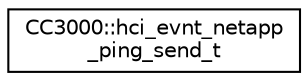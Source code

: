 digraph "Graphical Class Hierarchy"
{
  edge [fontname="Helvetica",fontsize="10",labelfontname="Helvetica",labelfontsize="10"];
  node [fontname="Helvetica",fontsize="10",shape=record];
  rankdir="LR";
  Node1 [label="CC3000::hci_evnt_netapp\l_ping_send_t",height=0.2,width=0.4,color="black", fillcolor="white", style="filled",URL="$d3/d20/structCC3000_1_1hci__evnt__netapp__ping__send__t.html"];
}
